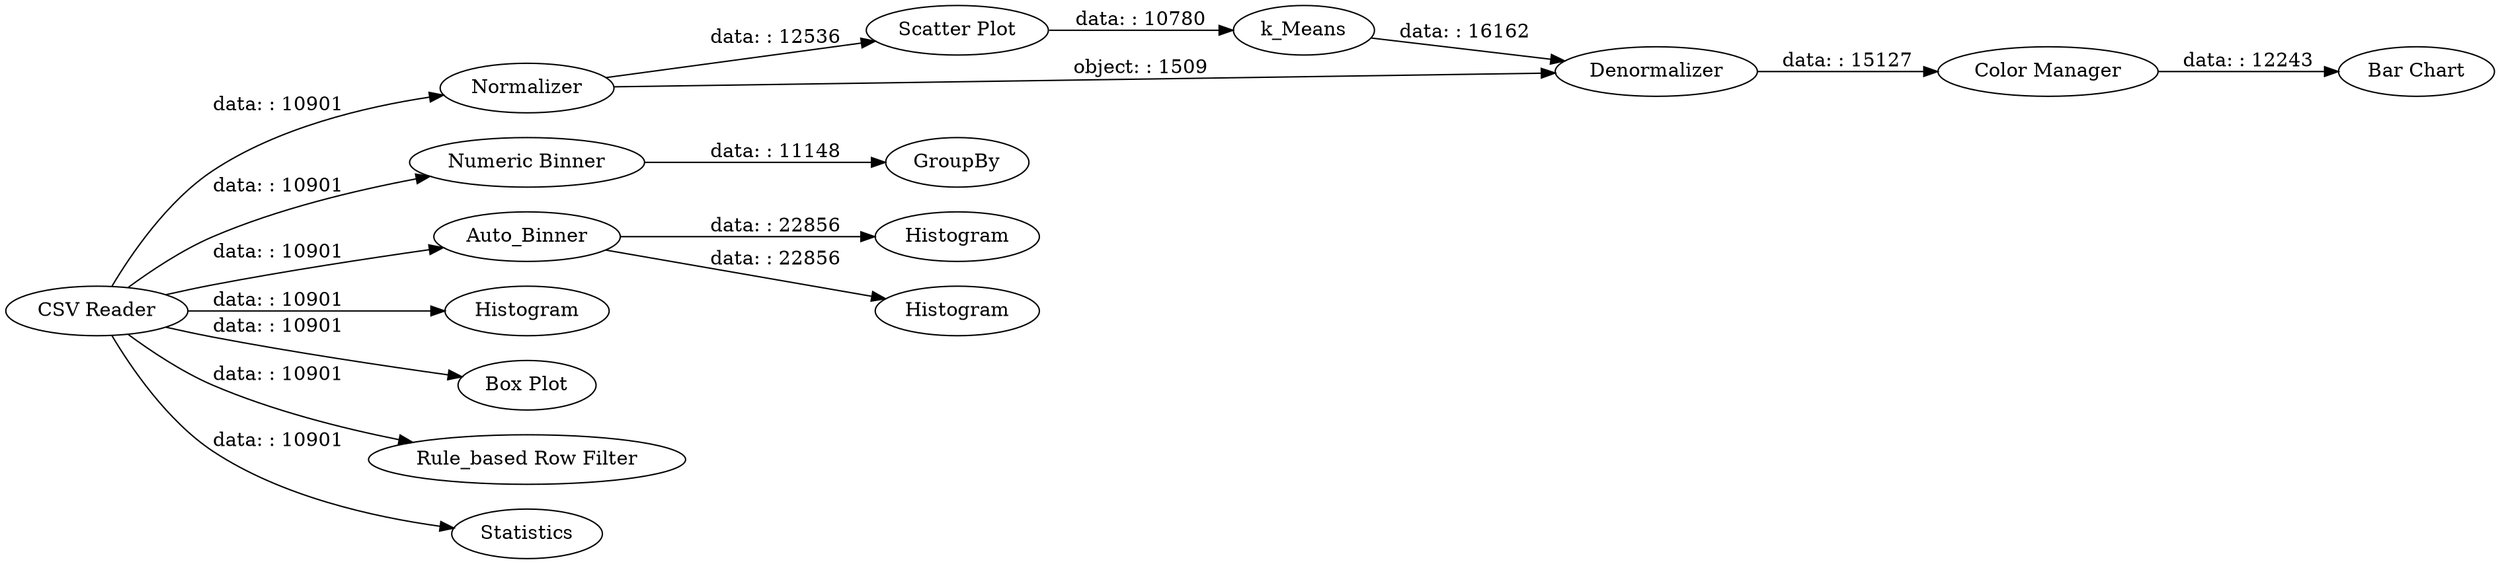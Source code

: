 digraph {
	"-3303951559616734143_23" [label="Color Manager"]
	"-3303951559616734143_2" [label=Normalizer]
	"-3303951559616734143_1" [label="CSV Reader"]
	"-3303951559616734143_19" [label="Numeric Binner"]
	"-3303951559616734143_20" [label=GroupBy]
	"-3303951559616734143_26" [label="Bar Chart"]
	"-3303951559616734143_18" [label=Histogram]
	"-3303951559616734143_15" [label=Auto_Binner]
	"-3303951559616734143_21" [label="Scatter Plot"]
	"-3303951559616734143_3" [label=k_Means]
	"-3303951559616734143_17" [label=Histogram]
	"-3303951559616734143_16" [label=Histogram]
	"-3303951559616734143_27" [label="Box Plot"]
	"-3303951559616734143_4" [label=Denormalizer]
	"-3303951559616734143_28" [label="Rule_based Row Filter"]
	"-3303951559616734143_14" [label=Statistics]
	"-3303951559616734143_1" -> "-3303951559616734143_2" [label="data: : 10901"]
	"-3303951559616734143_15" -> "-3303951559616734143_16" [label="data: : 22856"]
	"-3303951559616734143_3" -> "-3303951559616734143_4" [label="data: : 16162"]
	"-3303951559616734143_19" -> "-3303951559616734143_20" [label="data: : 11148"]
	"-3303951559616734143_15" -> "-3303951559616734143_18" [label="data: : 22856"]
	"-3303951559616734143_23" -> "-3303951559616734143_26" [label="data: : 12243"]
	"-3303951559616734143_1" -> "-3303951559616734143_15" [label="data: : 10901"]
	"-3303951559616734143_1" -> "-3303951559616734143_28" [label="data: : 10901"]
	"-3303951559616734143_21" -> "-3303951559616734143_3" [label="data: : 10780"]
	"-3303951559616734143_1" -> "-3303951559616734143_27" [label="data: : 10901"]
	"-3303951559616734143_1" -> "-3303951559616734143_19" [label="data: : 10901"]
	"-3303951559616734143_4" -> "-3303951559616734143_23" [label="data: : 15127"]
	"-3303951559616734143_2" -> "-3303951559616734143_21" [label="data: : 12536"]
	"-3303951559616734143_2" -> "-3303951559616734143_4" [label="object: : 1509"]
	"-3303951559616734143_1" -> "-3303951559616734143_17" [label="data: : 10901"]
	"-3303951559616734143_1" -> "-3303951559616734143_14" [label="data: : 10901"]
	rankdir=LR
}
